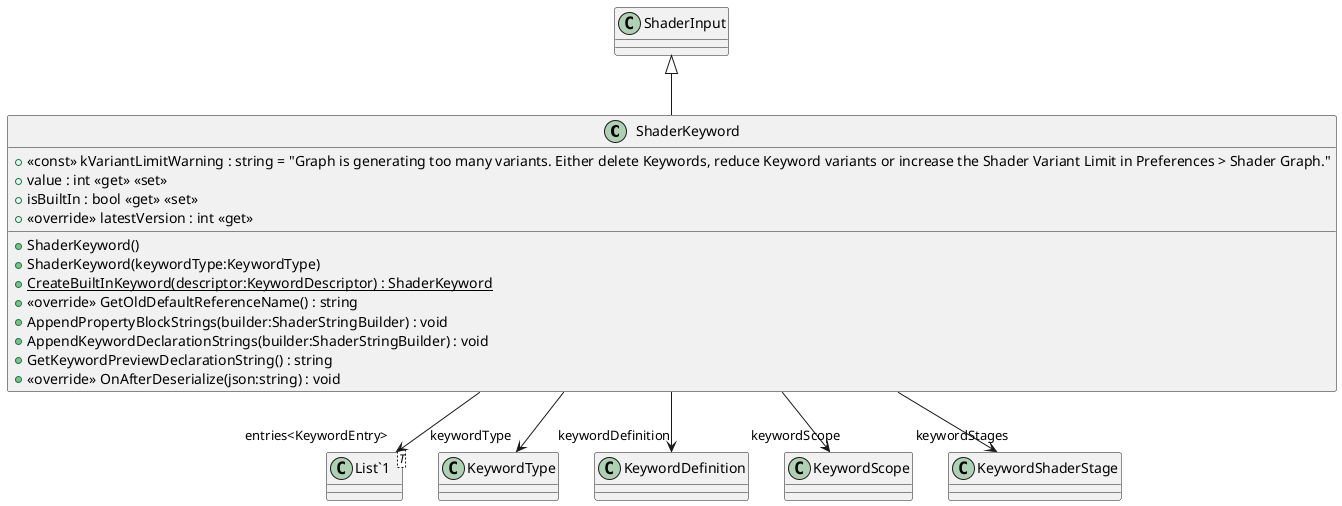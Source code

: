 @startuml
class ShaderKeyword {
    + <<const>> kVariantLimitWarning : string = "Graph is generating too many variants. Either delete Keywords, reduce Keyword variants or increase the Shader Variant Limit in Preferences > Shader Graph."
    + ShaderKeyword()
    + ShaderKeyword(keywordType:KeywordType)
    + {static} CreateBuiltInKeyword(descriptor:KeywordDescriptor) : ShaderKeyword
    + value : int <<get>> <<set>>
    + isBuiltIn : bool <<get>> <<set>>
    + <<override>> GetOldDefaultReferenceName() : string
    + AppendPropertyBlockStrings(builder:ShaderStringBuilder) : void
    + AppendKeywordDeclarationStrings(builder:ShaderStringBuilder) : void
    + GetKeywordPreviewDeclarationString() : string
    + <<override>> latestVersion : int <<get>>
    + <<override>> OnAfterDeserialize(json:string) : void
}
class "List`1"<T> {
}
ShaderInput <|-- ShaderKeyword
ShaderKeyword --> "keywordType" KeywordType
ShaderKeyword --> "keywordDefinition" KeywordDefinition
ShaderKeyword --> "keywordScope" KeywordScope
ShaderKeyword --> "keywordStages" KeywordShaderStage
ShaderKeyword --> "entries<KeywordEntry>" "List`1"
@enduml
